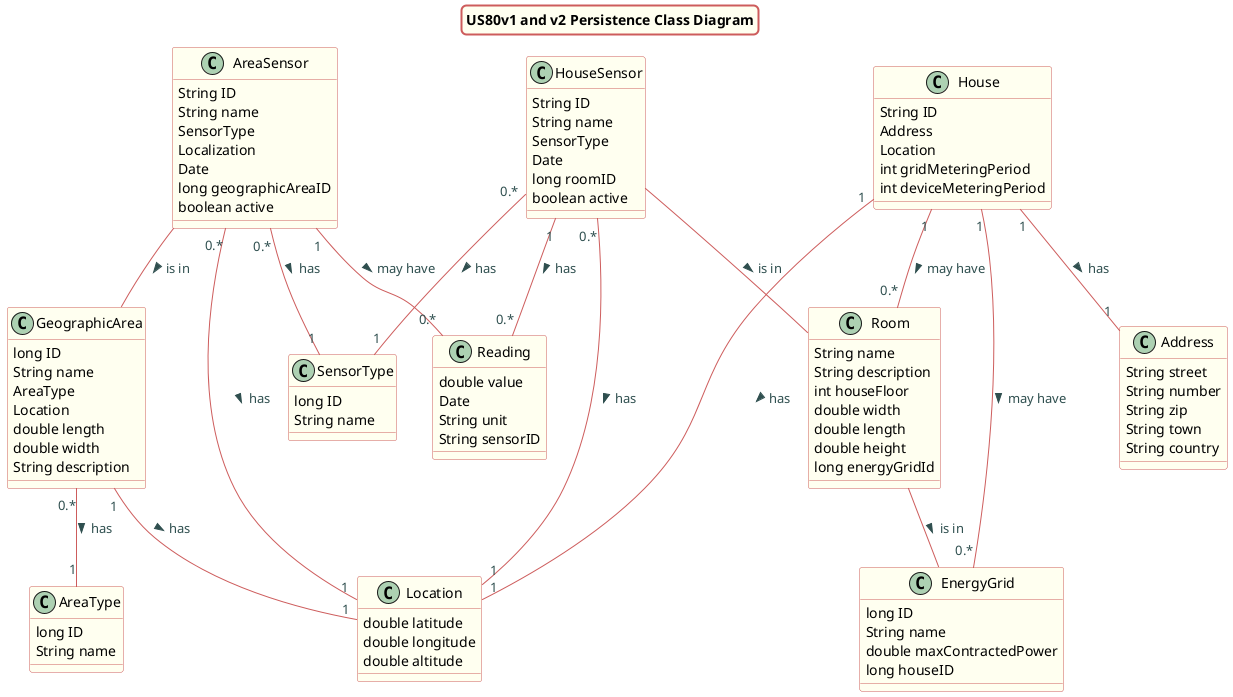 @startuml
title US80v1 and v2 Persistence Class Diagram

skinparam titleBorderRoundCorner 10
skinparam titleBorderThickness 2
skinparam titleBorderColor indianred
skinparam titleBackgroundColor ivory
skinparam FontName verdana

skinparam class {
 	BorderColor indianred
 	BackgroundColor indianred
 	BackgroundColor ivory
    roundcorner 10
    ArrowFontName Verdana
    ArrowColor indianred
    ArrowFontColor darkslategrey
 }

GeographicArea"1" -- "1"Location : has >
GeographicArea"0.*" -- "1"AreaType : has >
AreaSensor -- GeographicArea : is in >
AreaSensor"0.*" -- "1"Location : has >
AreaSensor"0.*" -- "1"SensorType : has >
AreaSensor"1" -- "0.*"Reading : may have >

House"1" -- "1"Location : has >
House"1" -- "1"Address : has >
House"1" -- "0.*"Room : may have >
House"1" -- "0.*"EnergyGrid : may have >
Room -- EnergyGrid : is in >

HouseSensor -- Room : is in >
HouseSensor"0.*" -- "1"Location : has >
HouseSensor"0.*" -- "1"SensorType : has >
HouseSensor"1" -- "0.*"Reading : has >




class GeographicArea {
long ID
String name
AreaType
Location
double length
double width
String description
}

class Location{
double latitude
double longitude
double altitude
}

class AreaType {
long ID
String name
}

class AreaSensor {
String ID
String name
SensorType
Localization
Date
long geographicAreaID
boolean active
}

class SensorType {
long ID
String name
}

class HouseSensor {
String ID
String name
SensorType
Date
long roomID
boolean active
}

class Reading {
double value
Date
String unit
String sensorID
}

class House {
String ID
Address
Location
int gridMeteringPeriod
int deviceMeteringPeriod
}

class Address {
String street
String number
String zip
String town
String country
}

class Room {
String name
String description
int houseFloor
double width
double length
double height
long energyGridId
}

class EnergyGrid {
long ID
String name
double maxContractedPower
long houseID
}






@enduml